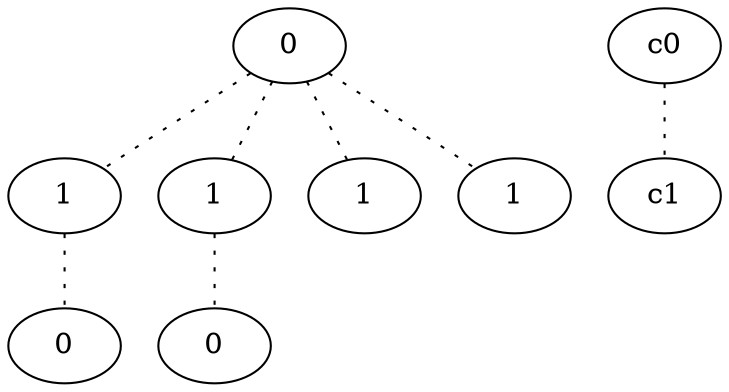 graph {
a0[label=0];
a1[label=1];
a2[label=0];
a3[label=1];
a4[label=0];
a5[label=1];
a6[label=1];
a0 -- a1 [style=dotted];
a0 -- a3 [style=dotted];
a0 -- a5 [style=dotted];
a0 -- a6 [style=dotted];
a1 -- a2 [style=dotted];
a3 -- a4 [style=dotted];
c0 -- c1 [style=dotted];
}
